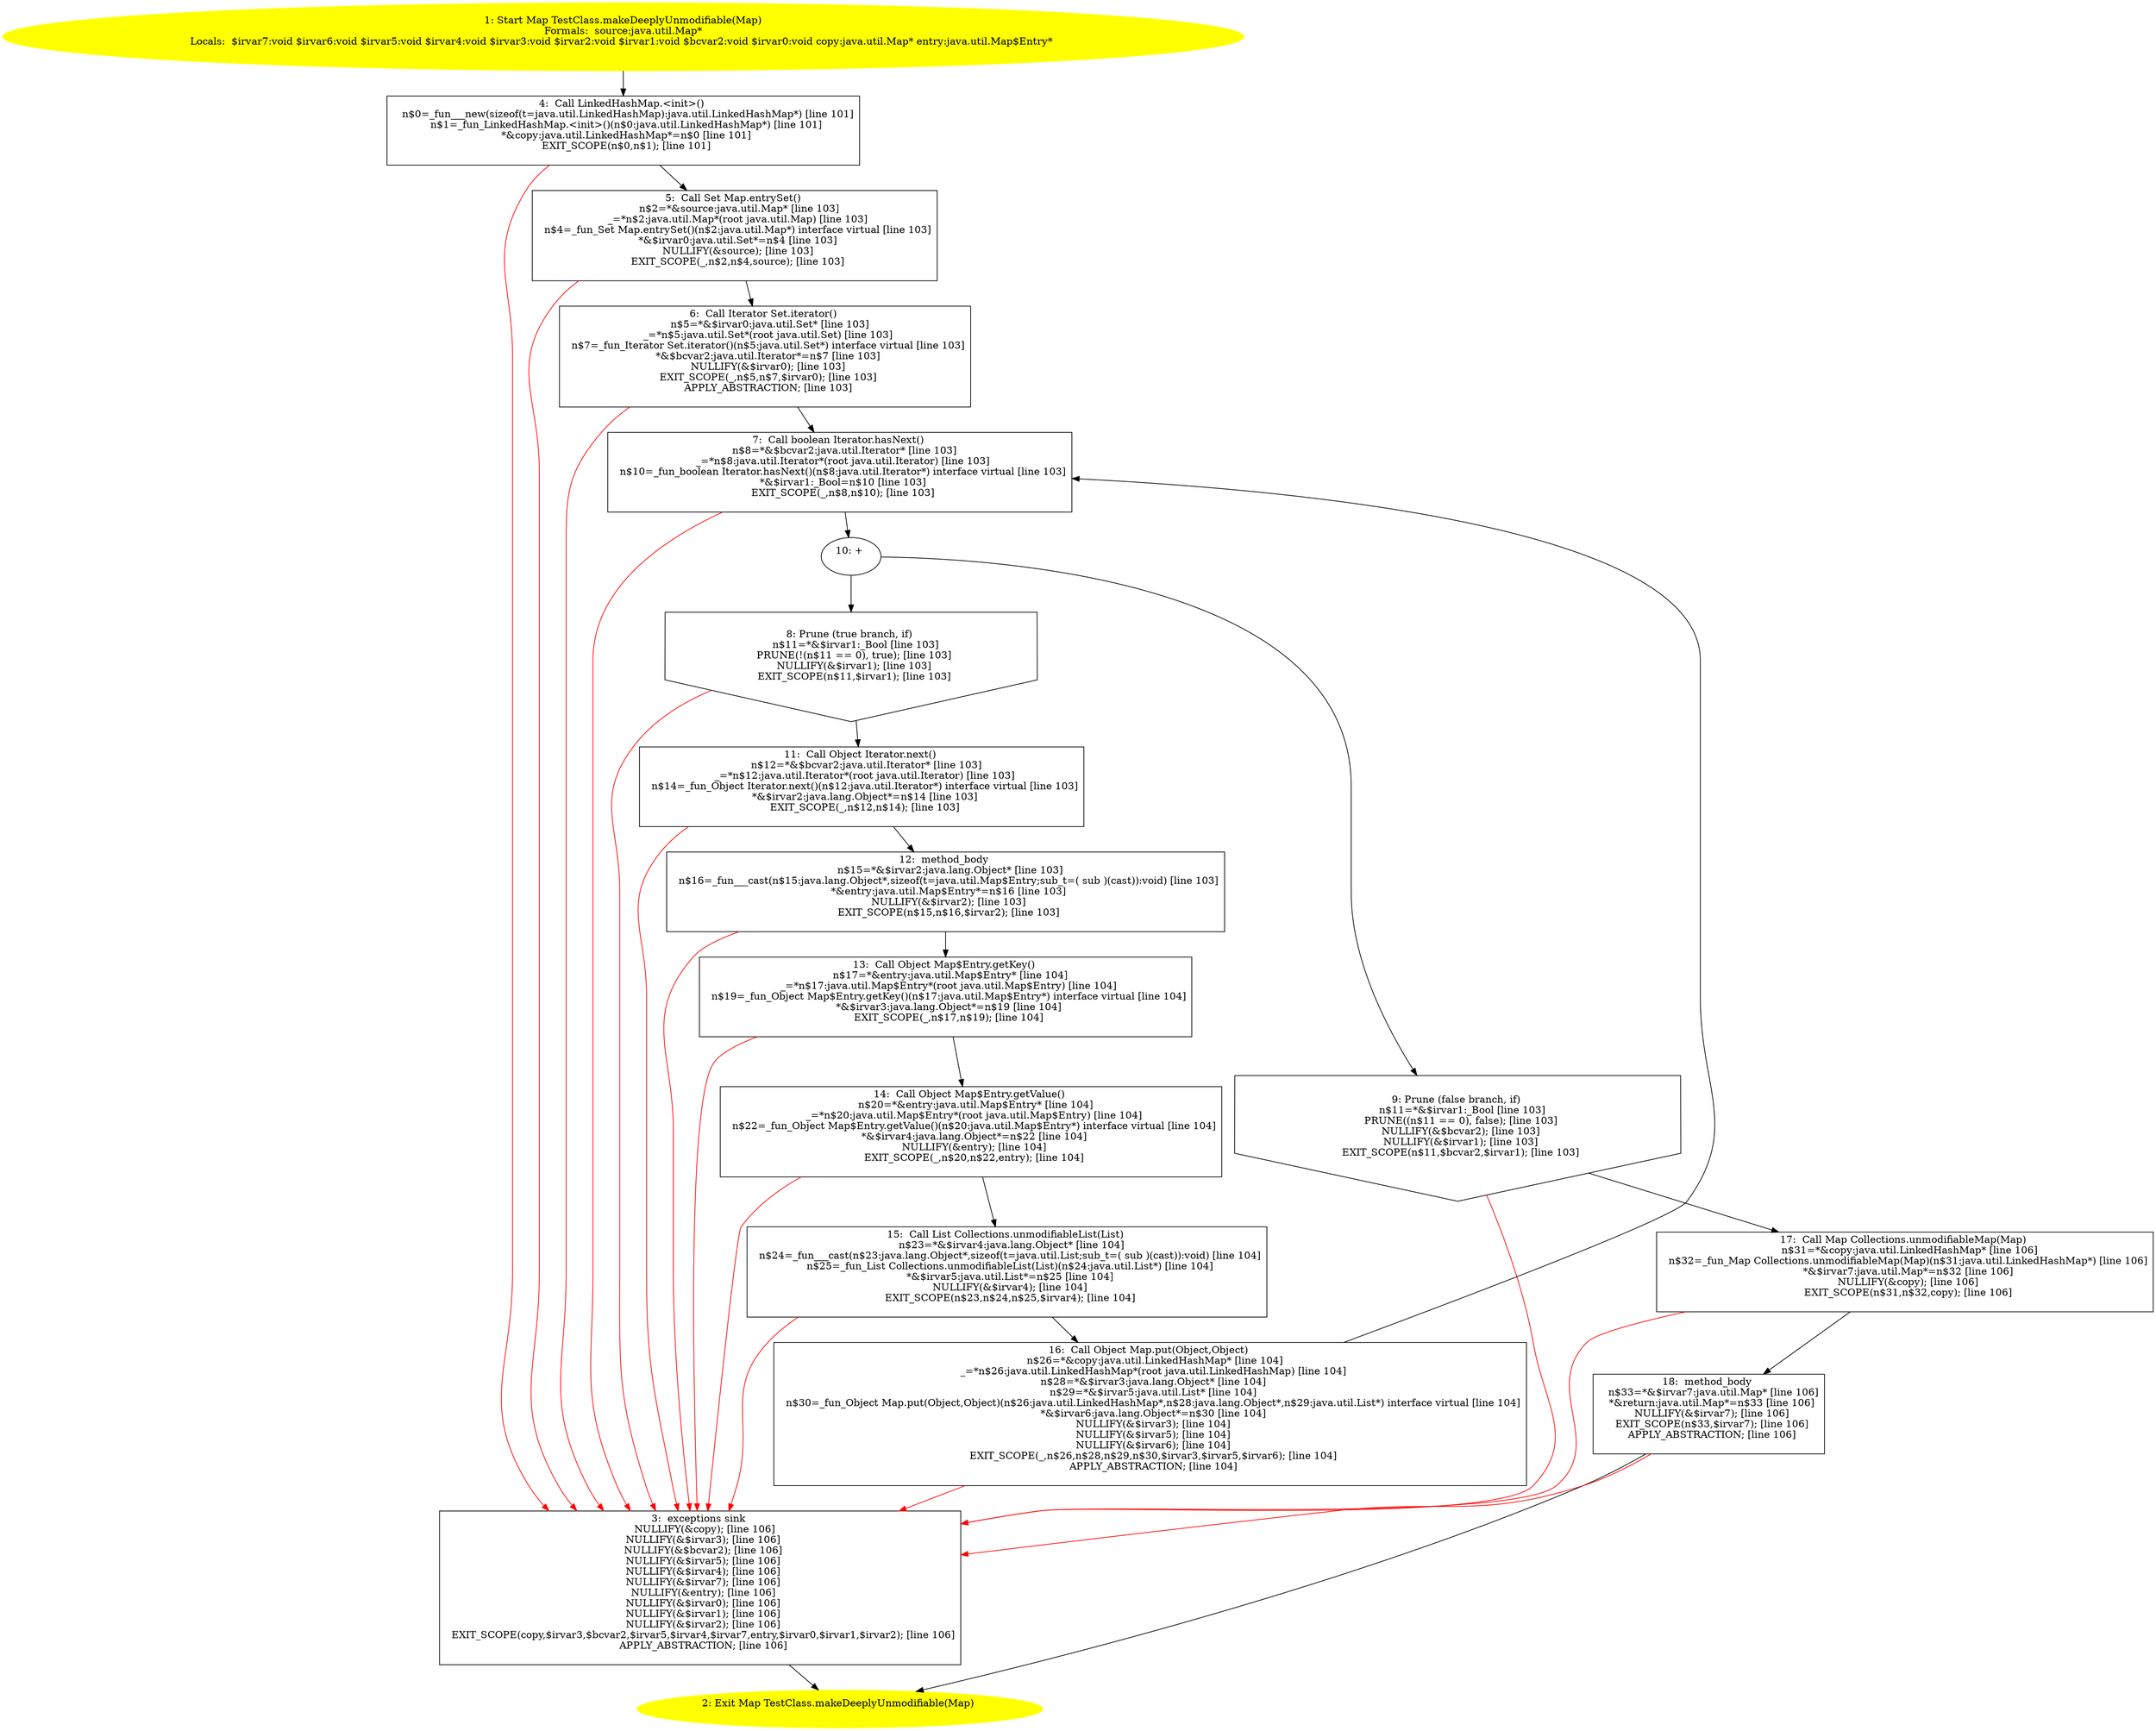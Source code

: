 /* @generated */
digraph cfg {
"org.junit.runners.model.TestClass.makeDeeplyUnmodifiable(java.util.Map):java.util.Map.afffabaed18d36827af3dedde685400c_1" [label="1: Start Map TestClass.makeDeeplyUnmodifiable(Map)\nFormals:  source:java.util.Map*\nLocals:  $irvar7:void $irvar6:void $irvar5:void $irvar4:void $irvar3:void $irvar2:void $irvar1:void $bcvar2:void $irvar0:void copy:java.util.Map* entry:java.util.Map$Entry* \n  " color=yellow style=filled]
	

	 "org.junit.runners.model.TestClass.makeDeeplyUnmodifiable(java.util.Map):java.util.Map.afffabaed18d36827af3dedde685400c_1" -> "org.junit.runners.model.TestClass.makeDeeplyUnmodifiable(java.util.Map):java.util.Map.afffabaed18d36827af3dedde685400c_4" ;
"org.junit.runners.model.TestClass.makeDeeplyUnmodifiable(java.util.Map):java.util.Map.afffabaed18d36827af3dedde685400c_2" [label="2: Exit Map TestClass.makeDeeplyUnmodifiable(Map) \n  " color=yellow style=filled]
	

"org.junit.runners.model.TestClass.makeDeeplyUnmodifiable(java.util.Map):java.util.Map.afffabaed18d36827af3dedde685400c_3" [label="3:  exceptions sink \n   NULLIFY(&copy); [line 106]\n  NULLIFY(&$irvar3); [line 106]\n  NULLIFY(&$bcvar2); [line 106]\n  NULLIFY(&$irvar5); [line 106]\n  NULLIFY(&$irvar4); [line 106]\n  NULLIFY(&$irvar7); [line 106]\n  NULLIFY(&entry); [line 106]\n  NULLIFY(&$irvar0); [line 106]\n  NULLIFY(&$irvar1); [line 106]\n  NULLIFY(&$irvar2); [line 106]\n  EXIT_SCOPE(copy,$irvar3,$bcvar2,$irvar5,$irvar4,$irvar7,entry,$irvar0,$irvar1,$irvar2); [line 106]\n  APPLY_ABSTRACTION; [line 106]\n " shape="box"]
	

	 "org.junit.runners.model.TestClass.makeDeeplyUnmodifiable(java.util.Map):java.util.Map.afffabaed18d36827af3dedde685400c_3" -> "org.junit.runners.model.TestClass.makeDeeplyUnmodifiable(java.util.Map):java.util.Map.afffabaed18d36827af3dedde685400c_2" ;
"org.junit.runners.model.TestClass.makeDeeplyUnmodifiable(java.util.Map):java.util.Map.afffabaed18d36827af3dedde685400c_4" [label="4:  Call LinkedHashMap.<init>() \n   n$0=_fun___new(sizeof(t=java.util.LinkedHashMap):java.util.LinkedHashMap*) [line 101]\n  n$1=_fun_LinkedHashMap.<init>()(n$0:java.util.LinkedHashMap*) [line 101]\n  *&copy:java.util.LinkedHashMap*=n$0 [line 101]\n  EXIT_SCOPE(n$0,n$1); [line 101]\n " shape="box"]
	

	 "org.junit.runners.model.TestClass.makeDeeplyUnmodifiable(java.util.Map):java.util.Map.afffabaed18d36827af3dedde685400c_4" -> "org.junit.runners.model.TestClass.makeDeeplyUnmodifiable(java.util.Map):java.util.Map.afffabaed18d36827af3dedde685400c_5" ;
	 "org.junit.runners.model.TestClass.makeDeeplyUnmodifiable(java.util.Map):java.util.Map.afffabaed18d36827af3dedde685400c_4" -> "org.junit.runners.model.TestClass.makeDeeplyUnmodifiable(java.util.Map):java.util.Map.afffabaed18d36827af3dedde685400c_3" [color="red" ];
"org.junit.runners.model.TestClass.makeDeeplyUnmodifiable(java.util.Map):java.util.Map.afffabaed18d36827af3dedde685400c_5" [label="5:  Call Set Map.entrySet() \n   n$2=*&source:java.util.Map* [line 103]\n  _=*n$2:java.util.Map*(root java.util.Map) [line 103]\n  n$4=_fun_Set Map.entrySet()(n$2:java.util.Map*) interface virtual [line 103]\n  *&$irvar0:java.util.Set*=n$4 [line 103]\n  NULLIFY(&source); [line 103]\n  EXIT_SCOPE(_,n$2,n$4,source); [line 103]\n " shape="box"]
	

	 "org.junit.runners.model.TestClass.makeDeeplyUnmodifiable(java.util.Map):java.util.Map.afffabaed18d36827af3dedde685400c_5" -> "org.junit.runners.model.TestClass.makeDeeplyUnmodifiable(java.util.Map):java.util.Map.afffabaed18d36827af3dedde685400c_6" ;
	 "org.junit.runners.model.TestClass.makeDeeplyUnmodifiable(java.util.Map):java.util.Map.afffabaed18d36827af3dedde685400c_5" -> "org.junit.runners.model.TestClass.makeDeeplyUnmodifiable(java.util.Map):java.util.Map.afffabaed18d36827af3dedde685400c_3" [color="red" ];
"org.junit.runners.model.TestClass.makeDeeplyUnmodifiable(java.util.Map):java.util.Map.afffabaed18d36827af3dedde685400c_6" [label="6:  Call Iterator Set.iterator() \n   n$5=*&$irvar0:java.util.Set* [line 103]\n  _=*n$5:java.util.Set*(root java.util.Set) [line 103]\n  n$7=_fun_Iterator Set.iterator()(n$5:java.util.Set*) interface virtual [line 103]\n  *&$bcvar2:java.util.Iterator*=n$7 [line 103]\n  NULLIFY(&$irvar0); [line 103]\n  EXIT_SCOPE(_,n$5,n$7,$irvar0); [line 103]\n  APPLY_ABSTRACTION; [line 103]\n " shape="box"]
	

	 "org.junit.runners.model.TestClass.makeDeeplyUnmodifiable(java.util.Map):java.util.Map.afffabaed18d36827af3dedde685400c_6" -> "org.junit.runners.model.TestClass.makeDeeplyUnmodifiable(java.util.Map):java.util.Map.afffabaed18d36827af3dedde685400c_7" ;
	 "org.junit.runners.model.TestClass.makeDeeplyUnmodifiable(java.util.Map):java.util.Map.afffabaed18d36827af3dedde685400c_6" -> "org.junit.runners.model.TestClass.makeDeeplyUnmodifiable(java.util.Map):java.util.Map.afffabaed18d36827af3dedde685400c_3" [color="red" ];
"org.junit.runners.model.TestClass.makeDeeplyUnmodifiable(java.util.Map):java.util.Map.afffabaed18d36827af3dedde685400c_7" [label="7:  Call boolean Iterator.hasNext() \n   n$8=*&$bcvar2:java.util.Iterator* [line 103]\n  _=*n$8:java.util.Iterator*(root java.util.Iterator) [line 103]\n  n$10=_fun_boolean Iterator.hasNext()(n$8:java.util.Iterator*) interface virtual [line 103]\n  *&$irvar1:_Bool=n$10 [line 103]\n  EXIT_SCOPE(_,n$8,n$10); [line 103]\n " shape="box"]
	

	 "org.junit.runners.model.TestClass.makeDeeplyUnmodifiable(java.util.Map):java.util.Map.afffabaed18d36827af3dedde685400c_7" -> "org.junit.runners.model.TestClass.makeDeeplyUnmodifiable(java.util.Map):java.util.Map.afffabaed18d36827af3dedde685400c_10" ;
	 "org.junit.runners.model.TestClass.makeDeeplyUnmodifiable(java.util.Map):java.util.Map.afffabaed18d36827af3dedde685400c_7" -> "org.junit.runners.model.TestClass.makeDeeplyUnmodifiable(java.util.Map):java.util.Map.afffabaed18d36827af3dedde685400c_3" [color="red" ];
"org.junit.runners.model.TestClass.makeDeeplyUnmodifiable(java.util.Map):java.util.Map.afffabaed18d36827af3dedde685400c_8" [label="8: Prune (true branch, if) \n   n$11=*&$irvar1:_Bool [line 103]\n  PRUNE(!(n$11 == 0), true); [line 103]\n  NULLIFY(&$irvar1); [line 103]\n  EXIT_SCOPE(n$11,$irvar1); [line 103]\n " shape="invhouse"]
	

	 "org.junit.runners.model.TestClass.makeDeeplyUnmodifiable(java.util.Map):java.util.Map.afffabaed18d36827af3dedde685400c_8" -> "org.junit.runners.model.TestClass.makeDeeplyUnmodifiable(java.util.Map):java.util.Map.afffabaed18d36827af3dedde685400c_11" ;
	 "org.junit.runners.model.TestClass.makeDeeplyUnmodifiable(java.util.Map):java.util.Map.afffabaed18d36827af3dedde685400c_8" -> "org.junit.runners.model.TestClass.makeDeeplyUnmodifiable(java.util.Map):java.util.Map.afffabaed18d36827af3dedde685400c_3" [color="red" ];
"org.junit.runners.model.TestClass.makeDeeplyUnmodifiable(java.util.Map):java.util.Map.afffabaed18d36827af3dedde685400c_9" [label="9: Prune (false branch, if) \n   n$11=*&$irvar1:_Bool [line 103]\n  PRUNE((n$11 == 0), false); [line 103]\n  NULLIFY(&$bcvar2); [line 103]\n  NULLIFY(&$irvar1); [line 103]\n  EXIT_SCOPE(n$11,$bcvar2,$irvar1); [line 103]\n " shape="invhouse"]
	

	 "org.junit.runners.model.TestClass.makeDeeplyUnmodifiable(java.util.Map):java.util.Map.afffabaed18d36827af3dedde685400c_9" -> "org.junit.runners.model.TestClass.makeDeeplyUnmodifiable(java.util.Map):java.util.Map.afffabaed18d36827af3dedde685400c_17" ;
	 "org.junit.runners.model.TestClass.makeDeeplyUnmodifiable(java.util.Map):java.util.Map.afffabaed18d36827af3dedde685400c_9" -> "org.junit.runners.model.TestClass.makeDeeplyUnmodifiable(java.util.Map):java.util.Map.afffabaed18d36827af3dedde685400c_3" [color="red" ];
"org.junit.runners.model.TestClass.makeDeeplyUnmodifiable(java.util.Map):java.util.Map.afffabaed18d36827af3dedde685400c_10" [label="10: + \n  " ]
	

	 "org.junit.runners.model.TestClass.makeDeeplyUnmodifiable(java.util.Map):java.util.Map.afffabaed18d36827af3dedde685400c_10" -> "org.junit.runners.model.TestClass.makeDeeplyUnmodifiable(java.util.Map):java.util.Map.afffabaed18d36827af3dedde685400c_8" ;
	 "org.junit.runners.model.TestClass.makeDeeplyUnmodifiable(java.util.Map):java.util.Map.afffabaed18d36827af3dedde685400c_10" -> "org.junit.runners.model.TestClass.makeDeeplyUnmodifiable(java.util.Map):java.util.Map.afffabaed18d36827af3dedde685400c_9" ;
"org.junit.runners.model.TestClass.makeDeeplyUnmodifiable(java.util.Map):java.util.Map.afffabaed18d36827af3dedde685400c_11" [label="11:  Call Object Iterator.next() \n   n$12=*&$bcvar2:java.util.Iterator* [line 103]\n  _=*n$12:java.util.Iterator*(root java.util.Iterator) [line 103]\n  n$14=_fun_Object Iterator.next()(n$12:java.util.Iterator*) interface virtual [line 103]\n  *&$irvar2:java.lang.Object*=n$14 [line 103]\n  EXIT_SCOPE(_,n$12,n$14); [line 103]\n " shape="box"]
	

	 "org.junit.runners.model.TestClass.makeDeeplyUnmodifiable(java.util.Map):java.util.Map.afffabaed18d36827af3dedde685400c_11" -> "org.junit.runners.model.TestClass.makeDeeplyUnmodifiable(java.util.Map):java.util.Map.afffabaed18d36827af3dedde685400c_12" ;
	 "org.junit.runners.model.TestClass.makeDeeplyUnmodifiable(java.util.Map):java.util.Map.afffabaed18d36827af3dedde685400c_11" -> "org.junit.runners.model.TestClass.makeDeeplyUnmodifiable(java.util.Map):java.util.Map.afffabaed18d36827af3dedde685400c_3" [color="red" ];
"org.junit.runners.model.TestClass.makeDeeplyUnmodifiable(java.util.Map):java.util.Map.afffabaed18d36827af3dedde685400c_12" [label="12:  method_body \n   n$15=*&$irvar2:java.lang.Object* [line 103]\n  n$16=_fun___cast(n$15:java.lang.Object*,sizeof(t=java.util.Map$Entry;sub_t=( sub )(cast)):void) [line 103]\n  *&entry:java.util.Map$Entry*=n$16 [line 103]\n  NULLIFY(&$irvar2); [line 103]\n  EXIT_SCOPE(n$15,n$16,$irvar2); [line 103]\n " shape="box"]
	

	 "org.junit.runners.model.TestClass.makeDeeplyUnmodifiable(java.util.Map):java.util.Map.afffabaed18d36827af3dedde685400c_12" -> "org.junit.runners.model.TestClass.makeDeeplyUnmodifiable(java.util.Map):java.util.Map.afffabaed18d36827af3dedde685400c_13" ;
	 "org.junit.runners.model.TestClass.makeDeeplyUnmodifiable(java.util.Map):java.util.Map.afffabaed18d36827af3dedde685400c_12" -> "org.junit.runners.model.TestClass.makeDeeplyUnmodifiable(java.util.Map):java.util.Map.afffabaed18d36827af3dedde685400c_3" [color="red" ];
"org.junit.runners.model.TestClass.makeDeeplyUnmodifiable(java.util.Map):java.util.Map.afffabaed18d36827af3dedde685400c_13" [label="13:  Call Object Map$Entry.getKey() \n   n$17=*&entry:java.util.Map$Entry* [line 104]\n  _=*n$17:java.util.Map$Entry*(root java.util.Map$Entry) [line 104]\n  n$19=_fun_Object Map$Entry.getKey()(n$17:java.util.Map$Entry*) interface virtual [line 104]\n  *&$irvar3:java.lang.Object*=n$19 [line 104]\n  EXIT_SCOPE(_,n$17,n$19); [line 104]\n " shape="box"]
	

	 "org.junit.runners.model.TestClass.makeDeeplyUnmodifiable(java.util.Map):java.util.Map.afffabaed18d36827af3dedde685400c_13" -> "org.junit.runners.model.TestClass.makeDeeplyUnmodifiable(java.util.Map):java.util.Map.afffabaed18d36827af3dedde685400c_14" ;
	 "org.junit.runners.model.TestClass.makeDeeplyUnmodifiable(java.util.Map):java.util.Map.afffabaed18d36827af3dedde685400c_13" -> "org.junit.runners.model.TestClass.makeDeeplyUnmodifiable(java.util.Map):java.util.Map.afffabaed18d36827af3dedde685400c_3" [color="red" ];
"org.junit.runners.model.TestClass.makeDeeplyUnmodifiable(java.util.Map):java.util.Map.afffabaed18d36827af3dedde685400c_14" [label="14:  Call Object Map$Entry.getValue() \n   n$20=*&entry:java.util.Map$Entry* [line 104]\n  _=*n$20:java.util.Map$Entry*(root java.util.Map$Entry) [line 104]\n  n$22=_fun_Object Map$Entry.getValue()(n$20:java.util.Map$Entry*) interface virtual [line 104]\n  *&$irvar4:java.lang.Object*=n$22 [line 104]\n  NULLIFY(&entry); [line 104]\n  EXIT_SCOPE(_,n$20,n$22,entry); [line 104]\n " shape="box"]
	

	 "org.junit.runners.model.TestClass.makeDeeplyUnmodifiable(java.util.Map):java.util.Map.afffabaed18d36827af3dedde685400c_14" -> "org.junit.runners.model.TestClass.makeDeeplyUnmodifiable(java.util.Map):java.util.Map.afffabaed18d36827af3dedde685400c_15" ;
	 "org.junit.runners.model.TestClass.makeDeeplyUnmodifiable(java.util.Map):java.util.Map.afffabaed18d36827af3dedde685400c_14" -> "org.junit.runners.model.TestClass.makeDeeplyUnmodifiable(java.util.Map):java.util.Map.afffabaed18d36827af3dedde685400c_3" [color="red" ];
"org.junit.runners.model.TestClass.makeDeeplyUnmodifiable(java.util.Map):java.util.Map.afffabaed18d36827af3dedde685400c_15" [label="15:  Call List Collections.unmodifiableList(List) \n   n$23=*&$irvar4:java.lang.Object* [line 104]\n  n$24=_fun___cast(n$23:java.lang.Object*,sizeof(t=java.util.List;sub_t=( sub )(cast)):void) [line 104]\n  n$25=_fun_List Collections.unmodifiableList(List)(n$24:java.util.List*) [line 104]\n  *&$irvar5:java.util.List*=n$25 [line 104]\n  NULLIFY(&$irvar4); [line 104]\n  EXIT_SCOPE(n$23,n$24,n$25,$irvar4); [line 104]\n " shape="box"]
	

	 "org.junit.runners.model.TestClass.makeDeeplyUnmodifiable(java.util.Map):java.util.Map.afffabaed18d36827af3dedde685400c_15" -> "org.junit.runners.model.TestClass.makeDeeplyUnmodifiable(java.util.Map):java.util.Map.afffabaed18d36827af3dedde685400c_16" ;
	 "org.junit.runners.model.TestClass.makeDeeplyUnmodifiable(java.util.Map):java.util.Map.afffabaed18d36827af3dedde685400c_15" -> "org.junit.runners.model.TestClass.makeDeeplyUnmodifiable(java.util.Map):java.util.Map.afffabaed18d36827af3dedde685400c_3" [color="red" ];
"org.junit.runners.model.TestClass.makeDeeplyUnmodifiable(java.util.Map):java.util.Map.afffabaed18d36827af3dedde685400c_16" [label="16:  Call Object Map.put(Object,Object) \n   n$26=*&copy:java.util.LinkedHashMap* [line 104]\n  _=*n$26:java.util.LinkedHashMap*(root java.util.LinkedHashMap) [line 104]\n  n$28=*&$irvar3:java.lang.Object* [line 104]\n  n$29=*&$irvar5:java.util.List* [line 104]\n  n$30=_fun_Object Map.put(Object,Object)(n$26:java.util.LinkedHashMap*,n$28:java.lang.Object*,n$29:java.util.List*) interface virtual [line 104]\n  *&$irvar6:java.lang.Object*=n$30 [line 104]\n  NULLIFY(&$irvar3); [line 104]\n  NULLIFY(&$irvar5); [line 104]\n  NULLIFY(&$irvar6); [line 104]\n  EXIT_SCOPE(_,n$26,n$28,n$29,n$30,$irvar3,$irvar5,$irvar6); [line 104]\n  APPLY_ABSTRACTION; [line 104]\n " shape="box"]
	

	 "org.junit.runners.model.TestClass.makeDeeplyUnmodifiable(java.util.Map):java.util.Map.afffabaed18d36827af3dedde685400c_16" -> "org.junit.runners.model.TestClass.makeDeeplyUnmodifiable(java.util.Map):java.util.Map.afffabaed18d36827af3dedde685400c_7" ;
	 "org.junit.runners.model.TestClass.makeDeeplyUnmodifiable(java.util.Map):java.util.Map.afffabaed18d36827af3dedde685400c_16" -> "org.junit.runners.model.TestClass.makeDeeplyUnmodifiable(java.util.Map):java.util.Map.afffabaed18d36827af3dedde685400c_3" [color="red" ];
"org.junit.runners.model.TestClass.makeDeeplyUnmodifiable(java.util.Map):java.util.Map.afffabaed18d36827af3dedde685400c_17" [label="17:  Call Map Collections.unmodifiableMap(Map) \n   n$31=*&copy:java.util.LinkedHashMap* [line 106]\n  n$32=_fun_Map Collections.unmodifiableMap(Map)(n$31:java.util.LinkedHashMap*) [line 106]\n  *&$irvar7:java.util.Map*=n$32 [line 106]\n  NULLIFY(&copy); [line 106]\n  EXIT_SCOPE(n$31,n$32,copy); [line 106]\n " shape="box"]
	

	 "org.junit.runners.model.TestClass.makeDeeplyUnmodifiable(java.util.Map):java.util.Map.afffabaed18d36827af3dedde685400c_17" -> "org.junit.runners.model.TestClass.makeDeeplyUnmodifiable(java.util.Map):java.util.Map.afffabaed18d36827af3dedde685400c_18" ;
	 "org.junit.runners.model.TestClass.makeDeeplyUnmodifiable(java.util.Map):java.util.Map.afffabaed18d36827af3dedde685400c_17" -> "org.junit.runners.model.TestClass.makeDeeplyUnmodifiable(java.util.Map):java.util.Map.afffabaed18d36827af3dedde685400c_3" [color="red" ];
"org.junit.runners.model.TestClass.makeDeeplyUnmodifiable(java.util.Map):java.util.Map.afffabaed18d36827af3dedde685400c_18" [label="18:  method_body \n   n$33=*&$irvar7:java.util.Map* [line 106]\n  *&return:java.util.Map*=n$33 [line 106]\n  NULLIFY(&$irvar7); [line 106]\n  EXIT_SCOPE(n$33,$irvar7); [line 106]\n  APPLY_ABSTRACTION; [line 106]\n " shape="box"]
	

	 "org.junit.runners.model.TestClass.makeDeeplyUnmodifiable(java.util.Map):java.util.Map.afffabaed18d36827af3dedde685400c_18" -> "org.junit.runners.model.TestClass.makeDeeplyUnmodifiable(java.util.Map):java.util.Map.afffabaed18d36827af3dedde685400c_2" ;
	 "org.junit.runners.model.TestClass.makeDeeplyUnmodifiable(java.util.Map):java.util.Map.afffabaed18d36827af3dedde685400c_18" -> "org.junit.runners.model.TestClass.makeDeeplyUnmodifiable(java.util.Map):java.util.Map.afffabaed18d36827af3dedde685400c_3" [color="red" ];
}
